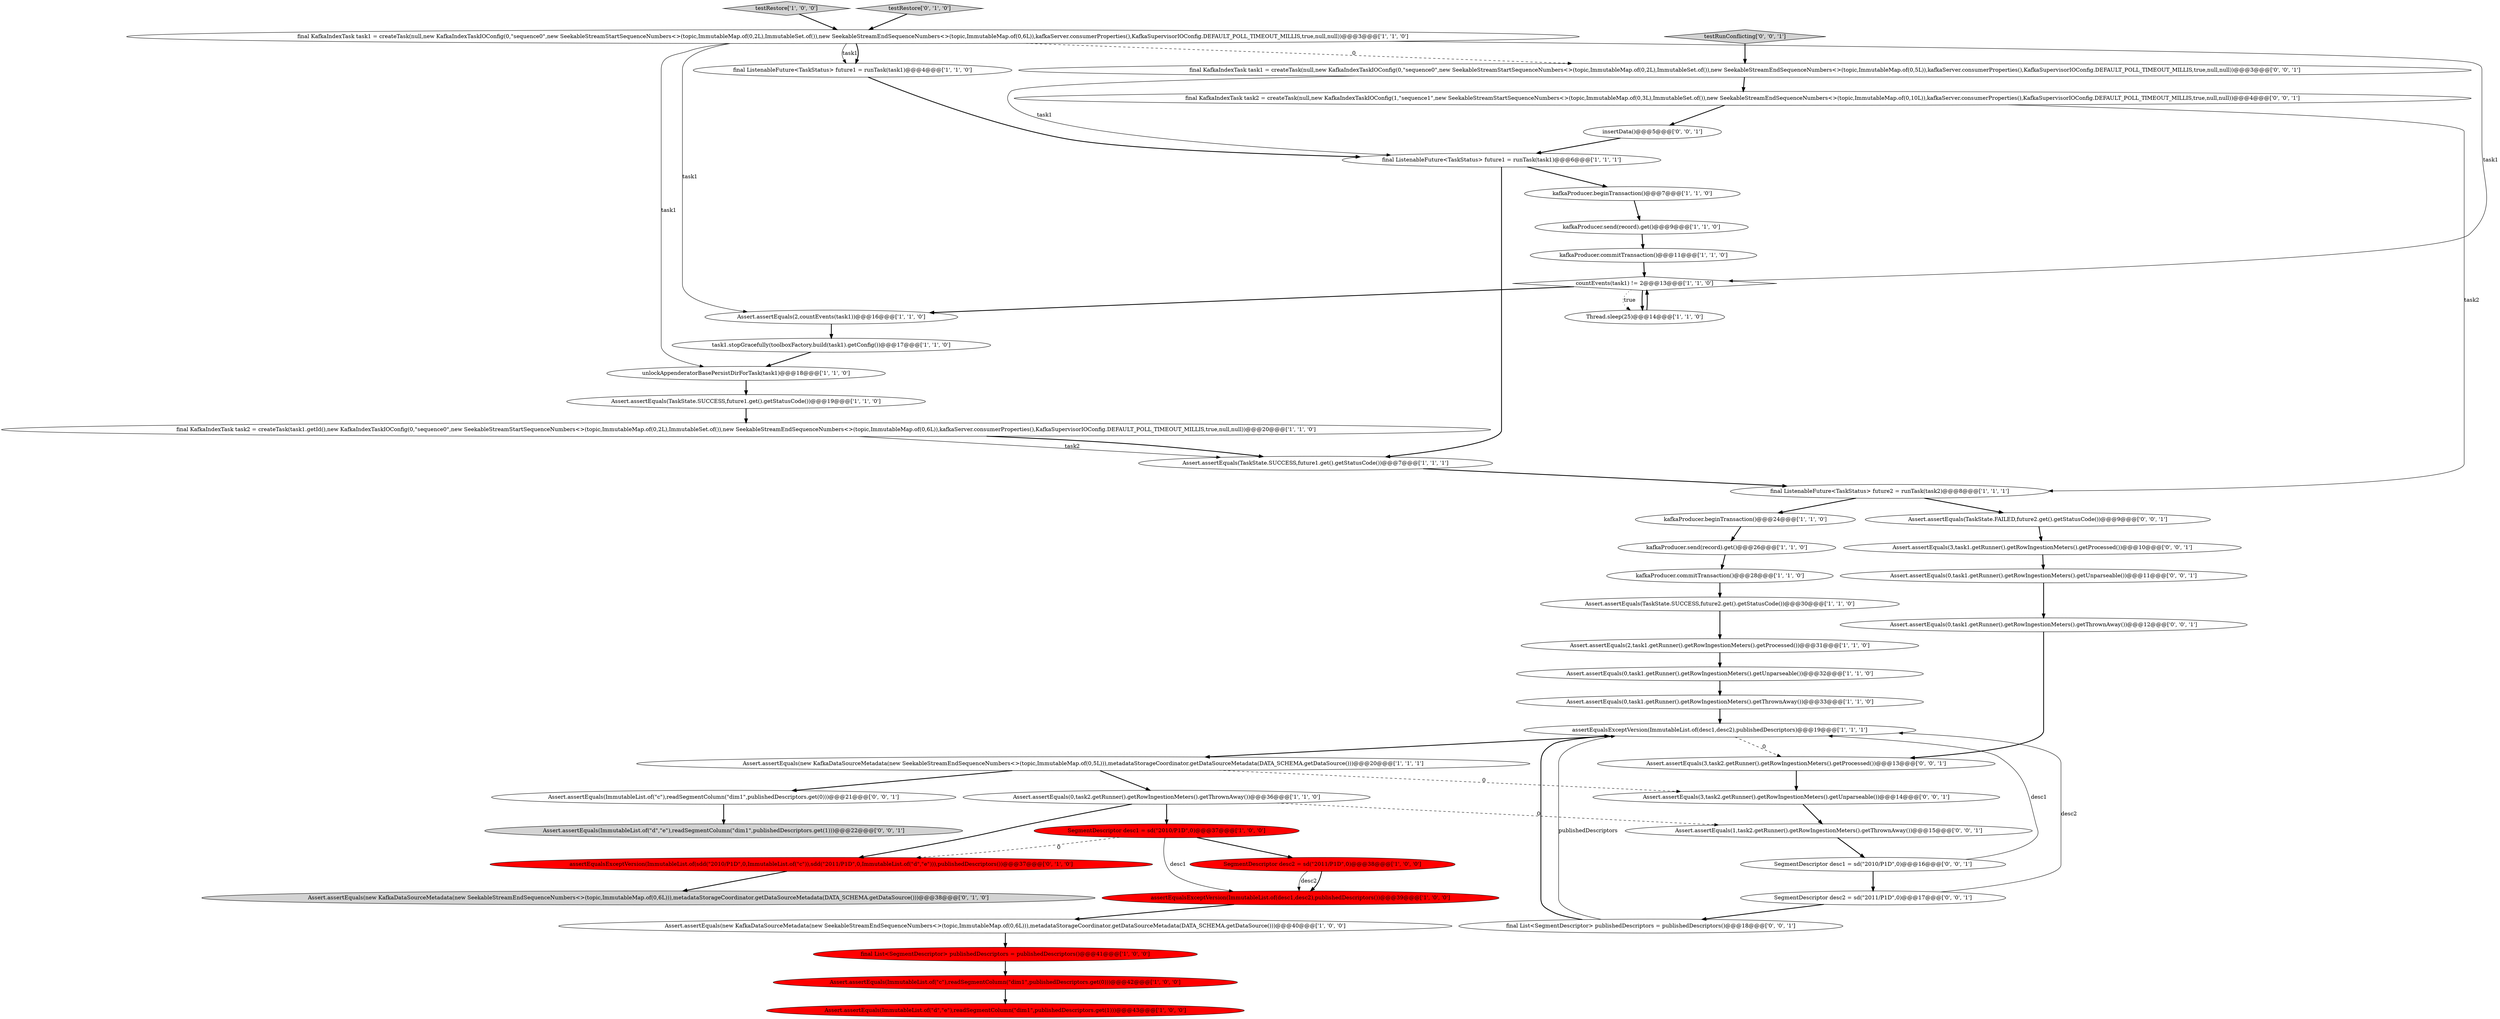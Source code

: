 digraph {
24 [style = filled, label = "assertEqualsExceptVersion(ImmutableList.of(desc1,desc2),publishedDescriptors)@@@19@@@['1', '1', '1']", fillcolor = white, shape = ellipse image = "AAA0AAABBB1BBB"];
35 [style = filled, label = "assertEqualsExceptVersion(ImmutableList.of(sdd(\"2010/P1D\",0,ImmutableList.of(\"c\")),sdd(\"2011/P1D\",0,ImmutableList.of(\"d\",\"e\"))),publishedDescriptors())@@@37@@@['0', '1', '0']", fillcolor = red, shape = ellipse image = "AAA1AAABBB2BBB"];
18 [style = filled, label = "testRestore['1', '0', '0']", fillcolor = lightgray, shape = diamond image = "AAA0AAABBB1BBB"];
27 [style = filled, label = "Assert.assertEquals(0,task2.getRunner().getRowIngestionMeters().getThrownAway())@@@36@@@['1', '1', '0']", fillcolor = white, shape = ellipse image = "AAA0AAABBB1BBB"];
9 [style = filled, label = "final ListenableFuture<TaskStatus> future2 = runTask(task2)@@@8@@@['1', '1', '1']", fillcolor = white, shape = ellipse image = "AAA0AAABBB1BBB"];
36 [style = filled, label = "final KafkaIndexTask task2 = createTask(null,new KafkaIndexTaskIOConfig(1,\"sequence1\",new SeekableStreamStartSequenceNumbers<>(topic,ImmutableMap.of(0,3L),ImmutableSet.of()),new SeekableStreamEndSequenceNumbers<>(topic,ImmutableMap.of(0,10L)),kafkaServer.consumerProperties(),KafkaSupervisorIOConfig.DEFAULT_POLL_TIMEOUT_MILLIS,true,null,null))@@@4@@@['0', '0', '1']", fillcolor = white, shape = ellipse image = "AAA0AAABBB3BBB"];
17 [style = filled, label = "kafkaProducer.send(record).get()@@@26@@@['1', '1', '0']", fillcolor = white, shape = ellipse image = "AAA0AAABBB1BBB"];
47 [style = filled, label = "insertData()@@@5@@@['0', '0', '1']", fillcolor = white, shape = ellipse image = "AAA0AAABBB3BBB"];
51 [style = filled, label = "Assert.assertEquals(0,task1.getRunner().getRowIngestionMeters().getUnparseable())@@@11@@@['0', '0', '1']", fillcolor = white, shape = ellipse image = "AAA0AAABBB3BBB"];
2 [style = filled, label = "task1.stopGracefully(toolboxFactory.build(task1).getConfig())@@@17@@@['1', '1', '0']", fillcolor = white, shape = ellipse image = "AAA0AAABBB1BBB"];
0 [style = filled, label = "SegmentDescriptor desc1 = sd(\"2010/P1D\",0)@@@37@@@['1', '0', '0']", fillcolor = red, shape = ellipse image = "AAA1AAABBB1BBB"];
43 [style = filled, label = "SegmentDescriptor desc2 = sd(\"2011/P1D\",0)@@@17@@@['0', '0', '1']", fillcolor = white, shape = ellipse image = "AAA0AAABBB3BBB"];
7 [style = filled, label = "Assert.assertEquals(0,task1.getRunner().getRowIngestionMeters().getThrownAway())@@@33@@@['1', '1', '0']", fillcolor = white, shape = ellipse image = "AAA0AAABBB1BBB"];
29 [style = filled, label = "Assert.assertEquals(2,task1.getRunner().getRowIngestionMeters().getProcessed())@@@31@@@['1', '1', '0']", fillcolor = white, shape = ellipse image = "AAA0AAABBB1BBB"];
1 [style = filled, label = "kafkaProducer.commitTransaction()@@@11@@@['1', '1', '0']", fillcolor = white, shape = ellipse image = "AAA0AAABBB1BBB"];
12 [style = filled, label = "assertEqualsExceptVersion(ImmutableList.of(desc1,desc2),publishedDescriptors())@@@39@@@['1', '0', '0']", fillcolor = red, shape = ellipse image = "AAA1AAABBB1BBB"];
44 [style = filled, label = "Assert.assertEquals(1,task2.getRunner().getRowIngestionMeters().getThrownAway())@@@15@@@['0', '0', '1']", fillcolor = white, shape = ellipse image = "AAA0AAABBB3BBB"];
23 [style = filled, label = "kafkaProducer.send(record).get()@@@9@@@['1', '1', '0']", fillcolor = white, shape = ellipse image = "AAA0AAABBB1BBB"];
42 [style = filled, label = "Assert.assertEquals(3,task2.getRunner().getRowIngestionMeters().getUnparseable())@@@14@@@['0', '0', '1']", fillcolor = white, shape = ellipse image = "AAA0AAABBB3BBB"];
28 [style = filled, label = "final List<SegmentDescriptor> publishedDescriptors = publishedDescriptors()@@@41@@@['1', '0', '0']", fillcolor = red, shape = ellipse image = "AAA1AAABBB1BBB"];
16 [style = filled, label = "SegmentDescriptor desc2 = sd(\"2011/P1D\",0)@@@38@@@['1', '0', '0']", fillcolor = red, shape = ellipse image = "AAA1AAABBB1BBB"];
40 [style = filled, label = "SegmentDescriptor desc1 = sd(\"2010/P1D\",0)@@@16@@@['0', '0', '1']", fillcolor = white, shape = ellipse image = "AAA0AAABBB3BBB"];
33 [style = filled, label = "Assert.assertEquals(new KafkaDataSourceMetadata(new SeekableStreamEndSequenceNumbers<>(topic,ImmutableMap.of(0,6L))),metadataStorageCoordinator.getDataSourceMetadata(DATA_SCHEMA.getDataSource()))@@@38@@@['0', '1', '0']", fillcolor = lightgray, shape = ellipse image = "AAA0AAABBB2BBB"];
26 [style = filled, label = "Assert.assertEquals(TaskState.SUCCESS,future2.get().getStatusCode())@@@30@@@['1', '1', '0']", fillcolor = white, shape = ellipse image = "AAA0AAABBB1BBB"];
37 [style = filled, label = "Assert.assertEquals(ImmutableList.of(\"d\",\"e\"),readSegmentColumn(\"dim1\",publishedDescriptors.get(1)))@@@22@@@['0', '0', '1']", fillcolor = lightgray, shape = ellipse image = "AAA0AAABBB3BBB"];
11 [style = filled, label = "Assert.assertEquals(new KafkaDataSourceMetadata(new SeekableStreamEndSequenceNumbers<>(topic,ImmutableMap.of(0,5L))),metadataStorageCoordinator.getDataSourceMetadata(DATA_SCHEMA.getDataSource()))@@@20@@@['1', '1', '1']", fillcolor = white, shape = ellipse image = "AAA0AAABBB1BBB"];
34 [style = filled, label = "testRestore['0', '1', '0']", fillcolor = lightgray, shape = diamond image = "AAA0AAABBB2BBB"];
49 [style = filled, label = "Assert.assertEquals(ImmutableList.of(\"c\"),readSegmentColumn(\"dim1\",publishedDescriptors.get(0)))@@@21@@@['0', '0', '1']", fillcolor = white, shape = ellipse image = "AAA0AAABBB3BBB"];
10 [style = filled, label = "kafkaProducer.beginTransaction()@@@24@@@['1', '1', '0']", fillcolor = white, shape = ellipse image = "AAA0AAABBB1BBB"];
3 [style = filled, label = "Thread.sleep(25)@@@14@@@['1', '1', '0']", fillcolor = white, shape = ellipse image = "AAA0AAABBB1BBB"];
39 [style = filled, label = "testRunConflicting['0', '0', '1']", fillcolor = lightgray, shape = diamond image = "AAA0AAABBB3BBB"];
5 [style = filled, label = "Assert.assertEquals(ImmutableList.of(\"c\"),readSegmentColumn(\"dim1\",publishedDescriptors.get(0)))@@@42@@@['1', '0', '0']", fillcolor = red, shape = ellipse image = "AAA1AAABBB1BBB"];
21 [style = filled, label = "Assert.assertEquals(0,task1.getRunner().getRowIngestionMeters().getUnparseable())@@@32@@@['1', '1', '0']", fillcolor = white, shape = ellipse image = "AAA0AAABBB1BBB"];
31 [style = filled, label = "kafkaProducer.beginTransaction()@@@7@@@['1', '1', '0']", fillcolor = white, shape = ellipse image = "AAA0AAABBB1BBB"];
32 [style = filled, label = "final KafkaIndexTask task1 = createTask(null,new KafkaIndexTaskIOConfig(0,\"sequence0\",new SeekableStreamStartSequenceNumbers<>(topic,ImmutableMap.of(0,2L),ImmutableSet.of()),new SeekableStreamEndSequenceNumbers<>(topic,ImmutableMap.of(0,6L)),kafkaServer.consumerProperties(),KafkaSupervisorIOConfig.DEFAULT_POLL_TIMEOUT_MILLIS,true,null,null))@@@3@@@['1', '1', '0']", fillcolor = white, shape = ellipse image = "AAA0AAABBB1BBB"];
20 [style = filled, label = "Assert.assertEquals(ImmutableList.of(\"d\",\"e\"),readSegmentColumn(\"dim1\",publishedDescriptors.get(1)))@@@43@@@['1', '0', '0']", fillcolor = red, shape = ellipse image = "AAA1AAABBB1BBB"];
38 [style = filled, label = "Assert.assertEquals(0,task1.getRunner().getRowIngestionMeters().getThrownAway())@@@12@@@['0', '0', '1']", fillcolor = white, shape = ellipse image = "AAA0AAABBB3BBB"];
22 [style = filled, label = "Assert.assertEquals(new KafkaDataSourceMetadata(new SeekableStreamEndSequenceNumbers<>(topic,ImmutableMap.of(0,6L))),metadataStorageCoordinator.getDataSourceMetadata(DATA_SCHEMA.getDataSource()))@@@40@@@['1', '0', '0']", fillcolor = white, shape = ellipse image = "AAA0AAABBB1BBB"];
48 [style = filled, label = "Assert.assertEquals(TaskState.FAILED,future2.get().getStatusCode())@@@9@@@['0', '0', '1']", fillcolor = white, shape = ellipse image = "AAA0AAABBB3BBB"];
13 [style = filled, label = "final ListenableFuture<TaskStatus> future1 = runTask(task1)@@@6@@@['1', '1', '1']", fillcolor = white, shape = ellipse image = "AAA0AAABBB1BBB"];
46 [style = filled, label = "Assert.assertEquals(3,task2.getRunner().getRowIngestionMeters().getProcessed())@@@13@@@['0', '0', '1']", fillcolor = white, shape = ellipse image = "AAA0AAABBB3BBB"];
4 [style = filled, label = "Assert.assertEquals(2,countEvents(task1))@@@16@@@['1', '1', '0']", fillcolor = white, shape = ellipse image = "AAA0AAABBB1BBB"];
14 [style = filled, label = "unlockAppenderatorBasePersistDirForTask(task1)@@@18@@@['1', '1', '0']", fillcolor = white, shape = ellipse image = "AAA0AAABBB1BBB"];
15 [style = filled, label = "final ListenableFuture<TaskStatus> future1 = runTask(task1)@@@4@@@['1', '1', '0']", fillcolor = white, shape = ellipse image = "AAA0AAABBB1BBB"];
19 [style = filled, label = "countEvents(task1) != 2@@@13@@@['1', '1', '0']", fillcolor = white, shape = diamond image = "AAA0AAABBB1BBB"];
25 [style = filled, label = "kafkaProducer.commitTransaction()@@@28@@@['1', '1', '0']", fillcolor = white, shape = ellipse image = "AAA0AAABBB1BBB"];
45 [style = filled, label = "final KafkaIndexTask task1 = createTask(null,new KafkaIndexTaskIOConfig(0,\"sequence0\",new SeekableStreamStartSequenceNumbers<>(topic,ImmutableMap.of(0,2L),ImmutableSet.of()),new SeekableStreamEndSequenceNumbers<>(topic,ImmutableMap.of(0,5L)),kafkaServer.consumerProperties(),KafkaSupervisorIOConfig.DEFAULT_POLL_TIMEOUT_MILLIS,true,null,null))@@@3@@@['0', '0', '1']", fillcolor = white, shape = ellipse image = "AAA0AAABBB3BBB"];
50 [style = filled, label = "Assert.assertEquals(3,task1.getRunner().getRowIngestionMeters().getProcessed())@@@10@@@['0', '0', '1']", fillcolor = white, shape = ellipse image = "AAA0AAABBB3BBB"];
6 [style = filled, label = "Assert.assertEquals(TaskState.SUCCESS,future1.get().getStatusCode())@@@7@@@['1', '1', '1']", fillcolor = white, shape = ellipse image = "AAA0AAABBB1BBB"];
8 [style = filled, label = "final KafkaIndexTask task2 = createTask(task1.getId(),new KafkaIndexTaskIOConfig(0,\"sequence0\",new SeekableStreamStartSequenceNumbers<>(topic,ImmutableMap.of(0,2L),ImmutableSet.of()),new SeekableStreamEndSequenceNumbers<>(topic,ImmutableMap.of(0,6L)),kafkaServer.consumerProperties(),KafkaSupervisorIOConfig.DEFAULT_POLL_TIMEOUT_MILLIS,true,null,null))@@@20@@@['1', '1', '0']", fillcolor = white, shape = ellipse image = "AAA0AAABBB1BBB"];
41 [style = filled, label = "final List<SegmentDescriptor> publishedDescriptors = publishedDescriptors()@@@18@@@['0', '0', '1']", fillcolor = white, shape = ellipse image = "AAA0AAABBB3BBB"];
30 [style = filled, label = "Assert.assertEquals(TaskState.SUCCESS,future1.get().getStatusCode())@@@19@@@['1', '1', '0']", fillcolor = white, shape = ellipse image = "AAA0AAABBB1BBB"];
32->4 [style = solid, label="task1"];
17->25 [style = bold, label=""];
46->42 [style = bold, label=""];
0->16 [style = bold, label=""];
32->15 [style = solid, label="task1"];
15->13 [style = bold, label=""];
28->5 [style = bold, label=""];
31->23 [style = bold, label=""];
36->47 [style = bold, label=""];
49->37 [style = bold, label=""];
14->30 [style = bold, label=""];
36->9 [style = solid, label="task2"];
27->0 [style = bold, label=""];
5->20 [style = bold, label=""];
41->24 [style = bold, label=""];
26->29 [style = bold, label=""];
12->22 [style = bold, label=""];
24->46 [style = dashed, label="0"];
16->12 [style = solid, label="desc2"];
35->33 [style = bold, label=""];
41->24 [style = solid, label="publishedDescriptors"];
45->36 [style = bold, label=""];
0->12 [style = solid, label="desc1"];
48->50 [style = bold, label=""];
44->40 [style = bold, label=""];
9->48 [style = bold, label=""];
39->45 [style = bold, label=""];
8->6 [style = bold, label=""];
10->17 [style = bold, label=""];
22->28 [style = bold, label=""];
4->2 [style = bold, label=""];
9->10 [style = bold, label=""];
8->6 [style = solid, label="task2"];
47->13 [style = bold, label=""];
29->21 [style = bold, label=""];
27->35 [style = bold, label=""];
45->13 [style = solid, label="task1"];
40->24 [style = solid, label="desc1"];
32->45 [style = dashed, label="0"];
7->24 [style = bold, label=""];
32->14 [style = solid, label="task1"];
42->44 [style = bold, label=""];
51->38 [style = bold, label=""];
3->19 [style = bold, label=""];
19->3 [style = dotted, label="true"];
24->11 [style = bold, label=""];
50->51 [style = bold, label=""];
2->14 [style = bold, label=""];
32->19 [style = solid, label="task1"];
25->26 [style = bold, label=""];
32->15 [style = bold, label=""];
18->32 [style = bold, label=""];
23->1 [style = bold, label=""];
21->7 [style = bold, label=""];
43->41 [style = bold, label=""];
38->46 [style = bold, label=""];
34->32 [style = bold, label=""];
27->44 [style = dashed, label="0"];
11->42 [style = dashed, label="0"];
19->4 [style = bold, label=""];
13->31 [style = bold, label=""];
30->8 [style = bold, label=""];
6->9 [style = bold, label=""];
1->19 [style = bold, label=""];
13->6 [style = bold, label=""];
40->43 [style = bold, label=""];
0->35 [style = dashed, label="0"];
19->3 [style = bold, label=""];
16->12 [style = bold, label=""];
11->49 [style = bold, label=""];
43->24 [style = solid, label="desc2"];
11->27 [style = bold, label=""];
}
